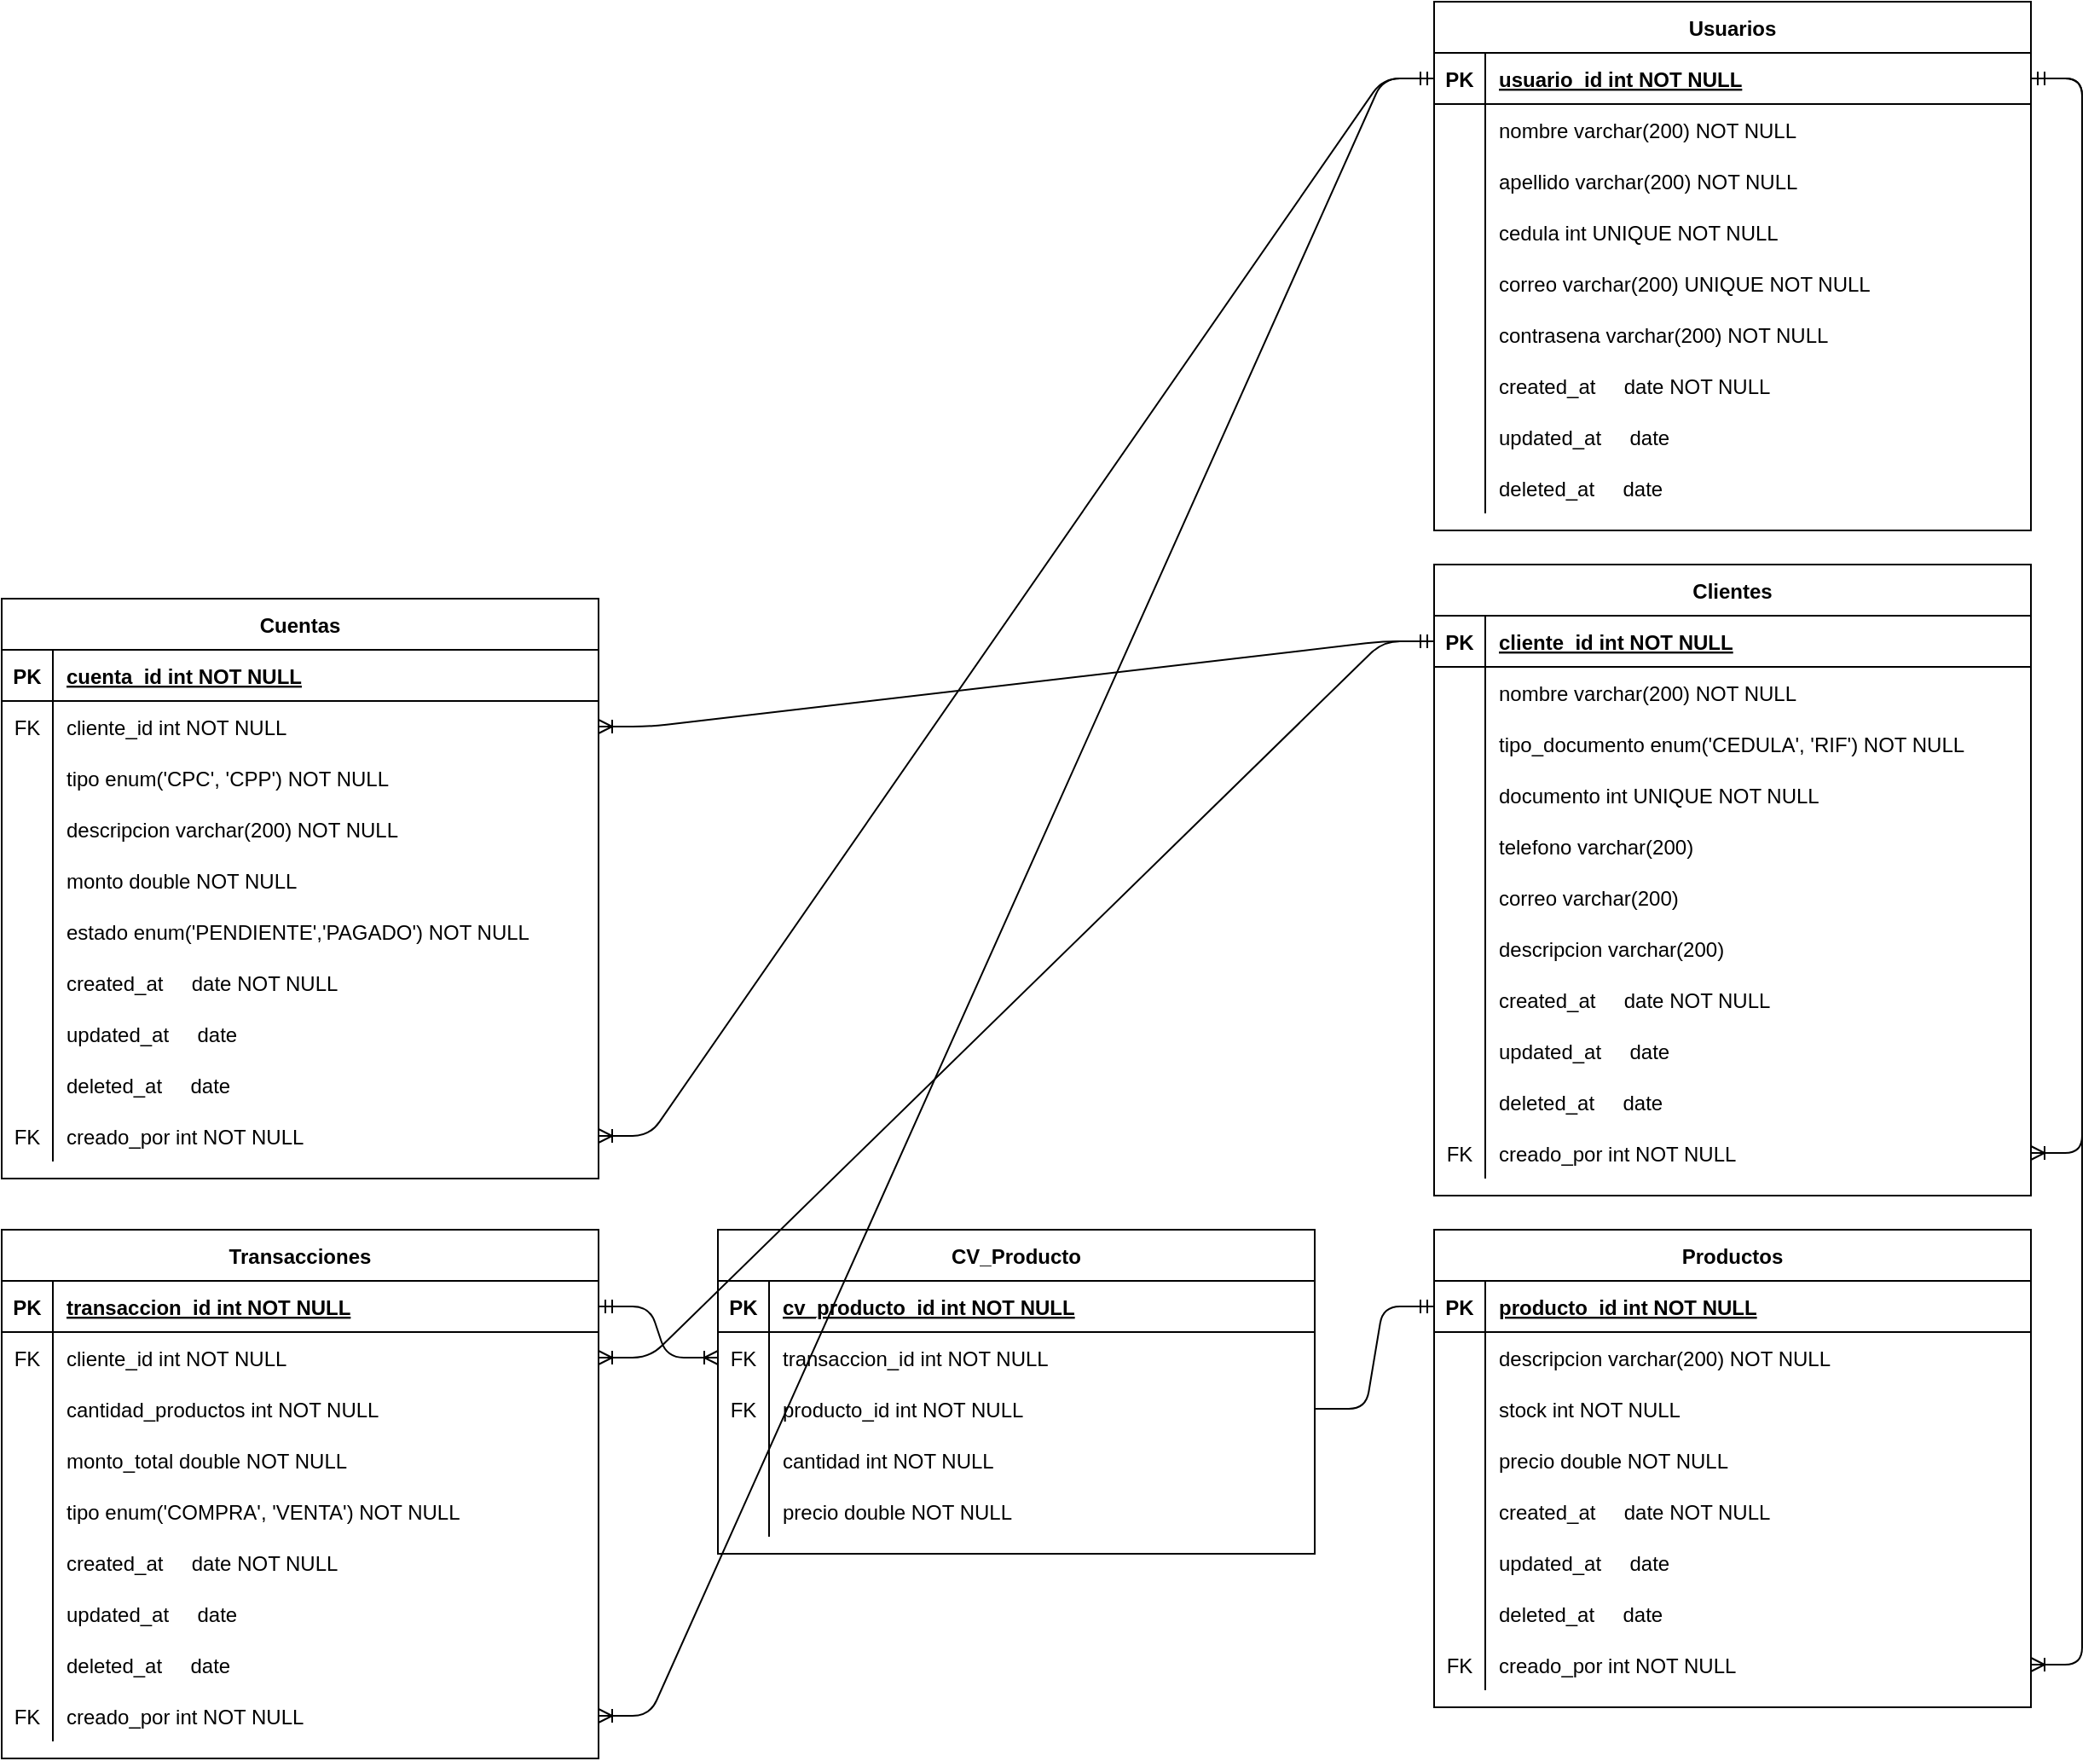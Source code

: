 <mxfile version="14.5.8" type="device"><diagram id="R2lEEEUBdFMjLlhIrx00" name="Page-1"><mxGraphModel dx="3862" dy="1550" grid="1" gridSize="10" guides="1" tooltips="1" connect="1" arrows="1" fold="1" page="1" pageScale="1" pageWidth="1500" pageHeight="1100" math="0" shadow="0" extFonts="Permanent Marker^https://fonts.googleapis.com/css?family=Permanent+Marker"><root><mxCell id="0"/><mxCell id="1" parent="0"/><mxCell id="C-vyLk0tnHw3VtMMgP7b-2" value="Usuarios" style="shape=table;startSize=30;container=1;collapsible=1;childLayout=tableLayout;fixedRows=1;rowLines=0;fontStyle=1;align=center;resizeLast=1;" parent="1" vertex="1"><mxGeometry x="-1690" y="-1090" width="350" height="310" as="geometry"/></mxCell><mxCell id="C-vyLk0tnHw3VtMMgP7b-3" value="" style="shape=partialRectangle;collapsible=0;dropTarget=0;pointerEvents=0;fillColor=none;points=[[0,0.5],[1,0.5]];portConstraint=eastwest;top=0;left=0;right=0;bottom=1;" parent="C-vyLk0tnHw3VtMMgP7b-2" vertex="1"><mxGeometry y="30" width="350" height="30" as="geometry"/></mxCell><mxCell id="C-vyLk0tnHw3VtMMgP7b-4" value="PK" style="shape=partialRectangle;overflow=hidden;connectable=0;fillColor=none;top=0;left=0;bottom=0;right=0;fontStyle=1;" parent="C-vyLk0tnHw3VtMMgP7b-3" vertex="1"><mxGeometry width="30" height="30" as="geometry"/></mxCell><mxCell id="C-vyLk0tnHw3VtMMgP7b-5" value="usuario_id int NOT NULL " style="shape=partialRectangle;overflow=hidden;connectable=0;fillColor=none;top=0;left=0;bottom=0;right=0;align=left;spacingLeft=6;fontStyle=5;" parent="C-vyLk0tnHw3VtMMgP7b-3" vertex="1"><mxGeometry x="30" width="320" height="30" as="geometry"/></mxCell><mxCell id="C-vyLk0tnHw3VtMMgP7b-6" value="" style="shape=partialRectangle;collapsible=0;dropTarget=0;pointerEvents=0;fillColor=none;points=[[0,0.5],[1,0.5]];portConstraint=eastwest;top=0;left=0;right=0;bottom=0;" parent="C-vyLk0tnHw3VtMMgP7b-2" vertex="1"><mxGeometry y="60" width="350" height="30" as="geometry"/></mxCell><mxCell id="C-vyLk0tnHw3VtMMgP7b-7" value="" style="shape=partialRectangle;overflow=hidden;connectable=0;fillColor=none;top=0;left=0;bottom=0;right=0;" parent="C-vyLk0tnHw3VtMMgP7b-6" vertex="1"><mxGeometry width="30" height="30" as="geometry"/></mxCell><mxCell id="C-vyLk0tnHw3VtMMgP7b-8" value="nombre varchar(200) NOT NULL" style="shape=partialRectangle;overflow=hidden;connectable=0;fillColor=none;top=0;left=0;bottom=0;right=0;align=left;spacingLeft=6;" parent="C-vyLk0tnHw3VtMMgP7b-6" vertex="1"><mxGeometry x="30" width="320" height="30" as="geometry"/></mxCell><mxCell id="C-vyLk0tnHw3VtMMgP7b-9" value="" style="shape=partialRectangle;collapsible=0;dropTarget=0;pointerEvents=0;fillColor=none;points=[[0,0.5],[1,0.5]];portConstraint=eastwest;top=0;left=0;right=0;bottom=0;" parent="C-vyLk0tnHw3VtMMgP7b-2" vertex="1"><mxGeometry y="90" width="350" height="30" as="geometry"/></mxCell><mxCell id="C-vyLk0tnHw3VtMMgP7b-10" value="" style="shape=partialRectangle;overflow=hidden;connectable=0;fillColor=none;top=0;left=0;bottom=0;right=0;" parent="C-vyLk0tnHw3VtMMgP7b-9" vertex="1"><mxGeometry width="30" height="30" as="geometry"/></mxCell><mxCell id="C-vyLk0tnHw3VtMMgP7b-11" value="apellido varchar(200) NOT NULL" style="shape=partialRectangle;overflow=hidden;connectable=0;fillColor=none;top=0;left=0;bottom=0;right=0;align=left;spacingLeft=6;" parent="C-vyLk0tnHw3VtMMgP7b-9" vertex="1"><mxGeometry x="30" width="320" height="30" as="geometry"/></mxCell><mxCell id="IrwM1rUynqgojQWPUEwB-2" value="" style="shape=partialRectangle;collapsible=0;dropTarget=0;pointerEvents=0;fillColor=none;points=[[0,0.5],[1,0.5]];portConstraint=eastwest;top=0;left=0;right=0;bottom=0;" vertex="1" parent="C-vyLk0tnHw3VtMMgP7b-2"><mxGeometry y="120" width="350" height="30" as="geometry"/></mxCell><mxCell id="IrwM1rUynqgojQWPUEwB-3" value="" style="shape=partialRectangle;overflow=hidden;connectable=0;fillColor=none;top=0;left=0;bottom=0;right=0;" vertex="1" parent="IrwM1rUynqgojQWPUEwB-2"><mxGeometry width="30" height="30" as="geometry"/></mxCell><mxCell id="IrwM1rUynqgojQWPUEwB-4" value="cedula int UNIQUE NOT NULL" style="shape=partialRectangle;overflow=hidden;connectable=0;fillColor=none;top=0;left=0;bottom=0;right=0;align=left;spacingLeft=6;" vertex="1" parent="IrwM1rUynqgojQWPUEwB-2"><mxGeometry x="30" width="320" height="30" as="geometry"/></mxCell><mxCell id="IrwM1rUynqgojQWPUEwB-5" value="" style="shape=partialRectangle;collapsible=0;dropTarget=0;pointerEvents=0;fillColor=none;points=[[0,0.5],[1,0.5]];portConstraint=eastwest;top=0;left=0;right=0;bottom=0;" vertex="1" parent="C-vyLk0tnHw3VtMMgP7b-2"><mxGeometry y="150" width="350" height="30" as="geometry"/></mxCell><mxCell id="IrwM1rUynqgojQWPUEwB-6" value="" style="shape=partialRectangle;overflow=hidden;connectable=0;fillColor=none;top=0;left=0;bottom=0;right=0;" vertex="1" parent="IrwM1rUynqgojQWPUEwB-5"><mxGeometry width="30" height="30" as="geometry"/></mxCell><mxCell id="IrwM1rUynqgojQWPUEwB-7" value="correo varchar(200) UNIQUE NOT NULL" style="shape=partialRectangle;overflow=hidden;connectable=0;fillColor=none;top=0;left=0;bottom=0;right=0;align=left;spacingLeft=6;" vertex="1" parent="IrwM1rUynqgojQWPUEwB-5"><mxGeometry x="30" width="320" height="30" as="geometry"/></mxCell><mxCell id="IrwM1rUynqgojQWPUEwB-8" value="" style="shape=partialRectangle;collapsible=0;dropTarget=0;pointerEvents=0;fillColor=none;points=[[0,0.5],[1,0.5]];portConstraint=eastwest;top=0;left=0;right=0;bottom=0;" vertex="1" parent="C-vyLk0tnHw3VtMMgP7b-2"><mxGeometry y="180" width="350" height="30" as="geometry"/></mxCell><mxCell id="IrwM1rUynqgojQWPUEwB-9" value="" style="shape=partialRectangle;overflow=hidden;connectable=0;fillColor=none;top=0;left=0;bottom=0;right=0;" vertex="1" parent="IrwM1rUynqgojQWPUEwB-8"><mxGeometry width="30" height="30" as="geometry"/></mxCell><mxCell id="IrwM1rUynqgojQWPUEwB-10" value="contrasena varchar(200) NOT NULL" style="shape=partialRectangle;overflow=hidden;connectable=0;fillColor=none;top=0;left=0;bottom=0;right=0;align=left;spacingLeft=6;" vertex="1" parent="IrwM1rUynqgojQWPUEwB-8"><mxGeometry x="30" width="320" height="30" as="geometry"/></mxCell><mxCell id="IrwM1rUynqgojQWPUEwB-11" value="" style="shape=partialRectangle;collapsible=0;dropTarget=0;pointerEvents=0;fillColor=none;points=[[0,0.5],[1,0.5]];portConstraint=eastwest;top=0;left=0;right=0;bottom=0;" vertex="1" parent="C-vyLk0tnHw3VtMMgP7b-2"><mxGeometry y="210" width="350" height="30" as="geometry"/></mxCell><mxCell id="IrwM1rUynqgojQWPUEwB-12" value="" style="shape=partialRectangle;overflow=hidden;connectable=0;fillColor=none;top=0;left=0;bottom=0;right=0;" vertex="1" parent="IrwM1rUynqgojQWPUEwB-11"><mxGeometry width="30" height="30" as="geometry"/></mxCell><mxCell id="IrwM1rUynqgojQWPUEwB-13" value="created_at     date NOT NULL" style="shape=partialRectangle;overflow=hidden;connectable=0;fillColor=none;top=0;left=0;bottom=0;right=0;align=left;spacingLeft=6;" vertex="1" parent="IrwM1rUynqgojQWPUEwB-11"><mxGeometry x="30" width="320" height="30" as="geometry"/></mxCell><mxCell id="IrwM1rUynqgojQWPUEwB-14" value="" style="shape=partialRectangle;collapsible=0;dropTarget=0;pointerEvents=0;fillColor=none;points=[[0,0.5],[1,0.5]];portConstraint=eastwest;top=0;left=0;right=0;bottom=0;" vertex="1" parent="C-vyLk0tnHw3VtMMgP7b-2"><mxGeometry y="240" width="350" height="30" as="geometry"/></mxCell><mxCell id="IrwM1rUynqgojQWPUEwB-15" value="" style="shape=partialRectangle;overflow=hidden;connectable=0;fillColor=none;top=0;left=0;bottom=0;right=0;" vertex="1" parent="IrwM1rUynqgojQWPUEwB-14"><mxGeometry width="30" height="30" as="geometry"/></mxCell><mxCell id="IrwM1rUynqgojQWPUEwB-16" value="updated_at     date" style="shape=partialRectangle;overflow=hidden;connectable=0;fillColor=none;top=0;left=0;bottom=0;right=0;align=left;spacingLeft=6;" vertex="1" parent="IrwM1rUynqgojQWPUEwB-14"><mxGeometry x="30" width="320" height="30" as="geometry"/></mxCell><mxCell id="IrwM1rUynqgojQWPUEwB-17" value="" style="shape=partialRectangle;collapsible=0;dropTarget=0;pointerEvents=0;fillColor=none;points=[[0,0.5],[1,0.5]];portConstraint=eastwest;top=0;left=0;right=0;bottom=0;" vertex="1" parent="C-vyLk0tnHw3VtMMgP7b-2"><mxGeometry y="270" width="350" height="30" as="geometry"/></mxCell><mxCell id="IrwM1rUynqgojQWPUEwB-18" value="" style="shape=partialRectangle;overflow=hidden;connectable=0;fillColor=none;top=0;left=0;bottom=0;right=0;" vertex="1" parent="IrwM1rUynqgojQWPUEwB-17"><mxGeometry width="30" height="30" as="geometry"/></mxCell><mxCell id="IrwM1rUynqgojQWPUEwB-19" value="deleted_at     date" style="shape=partialRectangle;overflow=hidden;connectable=0;fillColor=none;top=0;left=0;bottom=0;right=0;align=left;spacingLeft=6;" vertex="1" parent="IrwM1rUynqgojQWPUEwB-17"><mxGeometry x="30" width="320" height="30" as="geometry"/></mxCell><mxCell id="IrwM1rUynqgojQWPUEwB-20" value="Clientes" style="shape=table;startSize=30;container=1;collapsible=1;childLayout=tableLayout;fixedRows=1;rowLines=0;fontStyle=1;align=center;resizeLast=1;" vertex="1" parent="1"><mxGeometry x="-1690" y="-760" width="350" height="370" as="geometry"/></mxCell><mxCell id="IrwM1rUynqgojQWPUEwB-21" value="" style="shape=partialRectangle;collapsible=0;dropTarget=0;pointerEvents=0;fillColor=none;points=[[0,0.5],[1,0.5]];portConstraint=eastwest;top=0;left=0;right=0;bottom=1;" vertex="1" parent="IrwM1rUynqgojQWPUEwB-20"><mxGeometry y="30" width="350" height="30" as="geometry"/></mxCell><mxCell id="IrwM1rUynqgojQWPUEwB-22" value="PK" style="shape=partialRectangle;overflow=hidden;connectable=0;fillColor=none;top=0;left=0;bottom=0;right=0;fontStyle=1;" vertex="1" parent="IrwM1rUynqgojQWPUEwB-21"><mxGeometry width="30" height="30" as="geometry"/></mxCell><mxCell id="IrwM1rUynqgojQWPUEwB-23" value="cliente_id int NOT NULL " style="shape=partialRectangle;overflow=hidden;connectable=0;fillColor=none;top=0;left=0;bottom=0;right=0;align=left;spacingLeft=6;fontStyle=5;" vertex="1" parent="IrwM1rUynqgojQWPUEwB-21"><mxGeometry x="30" width="320" height="30" as="geometry"/></mxCell><mxCell id="IrwM1rUynqgojQWPUEwB-24" value="" style="shape=partialRectangle;collapsible=0;dropTarget=0;pointerEvents=0;fillColor=none;points=[[0,0.5],[1,0.5]];portConstraint=eastwest;top=0;left=0;right=0;bottom=0;" vertex="1" parent="IrwM1rUynqgojQWPUEwB-20"><mxGeometry y="60" width="350" height="30" as="geometry"/></mxCell><mxCell id="IrwM1rUynqgojQWPUEwB-25" value="" style="shape=partialRectangle;overflow=hidden;connectable=0;fillColor=none;top=0;left=0;bottom=0;right=0;" vertex="1" parent="IrwM1rUynqgojQWPUEwB-24"><mxGeometry width="30" height="30" as="geometry"/></mxCell><mxCell id="IrwM1rUynqgojQWPUEwB-26" value="nombre varchar(200) NOT NULL" style="shape=partialRectangle;overflow=hidden;connectable=0;fillColor=none;top=0;left=0;bottom=0;right=0;align=left;spacingLeft=6;" vertex="1" parent="IrwM1rUynqgojQWPUEwB-24"><mxGeometry x="30" width="320" height="30" as="geometry"/></mxCell><mxCell id="IrwM1rUynqgojQWPUEwB-27" value="" style="shape=partialRectangle;collapsible=0;dropTarget=0;pointerEvents=0;fillColor=none;points=[[0,0.5],[1,0.5]];portConstraint=eastwest;top=0;left=0;right=0;bottom=0;" vertex="1" parent="IrwM1rUynqgojQWPUEwB-20"><mxGeometry y="90" width="350" height="30" as="geometry"/></mxCell><mxCell id="IrwM1rUynqgojQWPUEwB-28" value="" style="shape=partialRectangle;overflow=hidden;connectable=0;fillColor=none;top=0;left=0;bottom=0;right=0;" vertex="1" parent="IrwM1rUynqgojQWPUEwB-27"><mxGeometry width="30" height="30" as="geometry"/></mxCell><mxCell id="IrwM1rUynqgojQWPUEwB-29" value="tipo_documento enum('CEDULA', 'RIF') NOT NULL" style="shape=partialRectangle;overflow=hidden;connectable=0;fillColor=none;top=0;left=0;bottom=0;right=0;align=left;spacingLeft=6;" vertex="1" parent="IrwM1rUynqgojQWPUEwB-27"><mxGeometry x="30" width="320" height="30" as="geometry"/></mxCell><mxCell id="IrwM1rUynqgojQWPUEwB-30" value="" style="shape=partialRectangle;collapsible=0;dropTarget=0;pointerEvents=0;fillColor=none;points=[[0,0.5],[1,0.5]];portConstraint=eastwest;top=0;left=0;right=0;bottom=0;" vertex="1" parent="IrwM1rUynqgojQWPUEwB-20"><mxGeometry y="120" width="350" height="30" as="geometry"/></mxCell><mxCell id="IrwM1rUynqgojQWPUEwB-31" value="" style="shape=partialRectangle;overflow=hidden;connectable=0;fillColor=none;top=0;left=0;bottom=0;right=0;" vertex="1" parent="IrwM1rUynqgojQWPUEwB-30"><mxGeometry width="30" height="30" as="geometry"/></mxCell><mxCell id="IrwM1rUynqgojQWPUEwB-32" value="documento int UNIQUE NOT NULL" style="shape=partialRectangle;overflow=hidden;connectable=0;fillColor=none;top=0;left=0;bottom=0;right=0;align=left;spacingLeft=6;" vertex="1" parent="IrwM1rUynqgojQWPUEwB-30"><mxGeometry x="30" width="320" height="30" as="geometry"/></mxCell><mxCell id="IrwM1rUynqgojQWPUEwB-33" value="" style="shape=partialRectangle;collapsible=0;dropTarget=0;pointerEvents=0;fillColor=none;points=[[0,0.5],[1,0.5]];portConstraint=eastwest;top=0;left=0;right=0;bottom=0;" vertex="1" parent="IrwM1rUynqgojQWPUEwB-20"><mxGeometry y="150" width="350" height="30" as="geometry"/></mxCell><mxCell id="IrwM1rUynqgojQWPUEwB-34" value="" style="shape=partialRectangle;overflow=hidden;connectable=0;fillColor=none;top=0;left=0;bottom=0;right=0;" vertex="1" parent="IrwM1rUynqgojQWPUEwB-33"><mxGeometry width="30" height="30" as="geometry"/></mxCell><mxCell id="IrwM1rUynqgojQWPUEwB-35" value="telefono varchar(200)" style="shape=partialRectangle;overflow=hidden;connectable=0;fillColor=none;top=0;left=0;bottom=0;right=0;align=left;spacingLeft=6;" vertex="1" parent="IrwM1rUynqgojQWPUEwB-33"><mxGeometry x="30" width="320" height="30" as="geometry"/></mxCell><mxCell id="IrwM1rUynqgojQWPUEwB-36" value="" style="shape=partialRectangle;collapsible=0;dropTarget=0;pointerEvents=0;fillColor=none;points=[[0,0.5],[1,0.5]];portConstraint=eastwest;top=0;left=0;right=0;bottom=0;" vertex="1" parent="IrwM1rUynqgojQWPUEwB-20"><mxGeometry y="180" width="350" height="30" as="geometry"/></mxCell><mxCell id="IrwM1rUynqgojQWPUEwB-37" value="" style="shape=partialRectangle;overflow=hidden;connectable=0;fillColor=none;top=0;left=0;bottom=0;right=0;" vertex="1" parent="IrwM1rUynqgojQWPUEwB-36"><mxGeometry width="30" height="30" as="geometry"/></mxCell><mxCell id="IrwM1rUynqgojQWPUEwB-38" value="correo varchar(200)" style="shape=partialRectangle;overflow=hidden;connectable=0;fillColor=none;top=0;left=0;bottom=0;right=0;align=left;spacingLeft=6;" vertex="1" parent="IrwM1rUynqgojQWPUEwB-36"><mxGeometry x="30" width="320" height="30" as="geometry"/></mxCell><mxCell id="IrwM1rUynqgojQWPUEwB-48" value="" style="shape=partialRectangle;collapsible=0;dropTarget=0;pointerEvents=0;fillColor=none;points=[[0,0.5],[1,0.5]];portConstraint=eastwest;top=0;left=0;right=0;bottom=0;" vertex="1" parent="IrwM1rUynqgojQWPUEwB-20"><mxGeometry y="210" width="350" height="30" as="geometry"/></mxCell><mxCell id="IrwM1rUynqgojQWPUEwB-49" value="" style="shape=partialRectangle;overflow=hidden;connectable=0;fillColor=none;top=0;left=0;bottom=0;right=0;" vertex="1" parent="IrwM1rUynqgojQWPUEwB-48"><mxGeometry width="30" height="30" as="geometry"/></mxCell><mxCell id="IrwM1rUynqgojQWPUEwB-50" value="descripcion varchar(200)" style="shape=partialRectangle;overflow=hidden;connectable=0;fillColor=none;top=0;left=0;bottom=0;right=0;align=left;spacingLeft=6;" vertex="1" parent="IrwM1rUynqgojQWPUEwB-48"><mxGeometry x="30" width="320" height="30" as="geometry"/></mxCell><mxCell id="IrwM1rUynqgojQWPUEwB-39" value="" style="shape=partialRectangle;collapsible=0;dropTarget=0;pointerEvents=0;fillColor=none;points=[[0,0.5],[1,0.5]];portConstraint=eastwest;top=0;left=0;right=0;bottom=0;" vertex="1" parent="IrwM1rUynqgojQWPUEwB-20"><mxGeometry y="240" width="350" height="30" as="geometry"/></mxCell><mxCell id="IrwM1rUynqgojQWPUEwB-40" value="" style="shape=partialRectangle;overflow=hidden;connectable=0;fillColor=none;top=0;left=0;bottom=0;right=0;" vertex="1" parent="IrwM1rUynqgojQWPUEwB-39"><mxGeometry width="30" height="30" as="geometry"/></mxCell><mxCell id="IrwM1rUynqgojQWPUEwB-41" value="created_at     date NOT NULL" style="shape=partialRectangle;overflow=hidden;connectable=0;fillColor=none;top=0;left=0;bottom=0;right=0;align=left;spacingLeft=6;" vertex="1" parent="IrwM1rUynqgojQWPUEwB-39"><mxGeometry x="30" width="320" height="30" as="geometry"/></mxCell><mxCell id="IrwM1rUynqgojQWPUEwB-42" value="" style="shape=partialRectangle;collapsible=0;dropTarget=0;pointerEvents=0;fillColor=none;points=[[0,0.5],[1,0.5]];portConstraint=eastwest;top=0;left=0;right=0;bottom=0;" vertex="1" parent="IrwM1rUynqgojQWPUEwB-20"><mxGeometry y="270" width="350" height="30" as="geometry"/></mxCell><mxCell id="IrwM1rUynqgojQWPUEwB-43" value="" style="shape=partialRectangle;overflow=hidden;connectable=0;fillColor=none;top=0;left=0;bottom=0;right=0;" vertex="1" parent="IrwM1rUynqgojQWPUEwB-42"><mxGeometry width="30" height="30" as="geometry"/></mxCell><mxCell id="IrwM1rUynqgojQWPUEwB-44" value="updated_at     date" style="shape=partialRectangle;overflow=hidden;connectable=0;fillColor=none;top=0;left=0;bottom=0;right=0;align=left;spacingLeft=6;" vertex="1" parent="IrwM1rUynqgojQWPUEwB-42"><mxGeometry x="30" width="320" height="30" as="geometry"/></mxCell><mxCell id="IrwM1rUynqgojQWPUEwB-45" value="" style="shape=partialRectangle;collapsible=0;dropTarget=0;pointerEvents=0;fillColor=none;points=[[0,0.5],[1,0.5]];portConstraint=eastwest;top=0;left=0;right=0;bottom=0;" vertex="1" parent="IrwM1rUynqgojQWPUEwB-20"><mxGeometry y="300" width="350" height="30" as="geometry"/></mxCell><mxCell id="IrwM1rUynqgojQWPUEwB-46" value="" style="shape=partialRectangle;overflow=hidden;connectable=0;fillColor=none;top=0;left=0;bottom=0;right=0;" vertex="1" parent="IrwM1rUynqgojQWPUEwB-45"><mxGeometry width="30" height="30" as="geometry"/></mxCell><mxCell id="IrwM1rUynqgojQWPUEwB-47" value="deleted_at     date" style="shape=partialRectangle;overflow=hidden;connectable=0;fillColor=none;top=0;left=0;bottom=0;right=0;align=left;spacingLeft=6;" vertex="1" parent="IrwM1rUynqgojQWPUEwB-45"><mxGeometry x="30" width="320" height="30" as="geometry"/></mxCell><mxCell id="IrwM1rUynqgojQWPUEwB-51" value="" style="shape=partialRectangle;collapsible=0;dropTarget=0;pointerEvents=0;fillColor=none;points=[[0,0.5],[1,0.5]];portConstraint=eastwest;top=0;left=0;right=0;bottom=0;" vertex="1" parent="IrwM1rUynqgojQWPUEwB-20"><mxGeometry y="330" width="350" height="30" as="geometry"/></mxCell><mxCell id="IrwM1rUynqgojQWPUEwB-52" value="FK" style="shape=partialRectangle;overflow=hidden;connectable=0;fillColor=none;top=0;left=0;bottom=0;right=0;" vertex="1" parent="IrwM1rUynqgojQWPUEwB-51"><mxGeometry width="30" height="30" as="geometry"/></mxCell><mxCell id="IrwM1rUynqgojQWPUEwB-53" value="creado_por int NOT NULL" style="shape=partialRectangle;overflow=hidden;connectable=0;fillColor=none;top=0;left=0;bottom=0;right=0;align=left;spacingLeft=6;" vertex="1" parent="IrwM1rUynqgojQWPUEwB-51"><mxGeometry x="30" width="320" height="30" as="geometry"/></mxCell><mxCell id="IrwM1rUynqgojQWPUEwB-54" value="" style="edgeStyle=entityRelationEdgeStyle;fontSize=12;html=1;endArrow=ERoneToMany;startArrow=ERmandOne;exitX=1;exitY=0.5;exitDx=0;exitDy=0;entryX=1;entryY=0.5;entryDx=0;entryDy=0;" edge="1" parent="1" source="C-vyLk0tnHw3VtMMgP7b-3" target="IrwM1rUynqgojQWPUEwB-51"><mxGeometry width="100" height="100" relative="1" as="geometry"><mxPoint x="-1480" y="-830" as="sourcePoint"/><mxPoint x="-1380" y="-930" as="targetPoint"/></mxGeometry></mxCell><mxCell id="IrwM1rUynqgojQWPUEwB-55" value="Productos" style="shape=table;startSize=30;container=1;collapsible=1;childLayout=tableLayout;fixedRows=1;rowLines=0;fontStyle=1;align=center;resizeLast=1;" vertex="1" parent="1"><mxGeometry x="-1690" y="-370" width="350" height="280" as="geometry"/></mxCell><mxCell id="IrwM1rUynqgojQWPUEwB-56" value="" style="shape=partialRectangle;collapsible=0;dropTarget=0;pointerEvents=0;fillColor=none;points=[[0,0.5],[1,0.5]];portConstraint=eastwest;top=0;left=0;right=0;bottom=1;" vertex="1" parent="IrwM1rUynqgojQWPUEwB-55"><mxGeometry y="30" width="350" height="30" as="geometry"/></mxCell><mxCell id="IrwM1rUynqgojQWPUEwB-57" value="PK" style="shape=partialRectangle;overflow=hidden;connectable=0;fillColor=none;top=0;left=0;bottom=0;right=0;fontStyle=1;" vertex="1" parent="IrwM1rUynqgojQWPUEwB-56"><mxGeometry width="30" height="30" as="geometry"/></mxCell><mxCell id="IrwM1rUynqgojQWPUEwB-58" value="producto_id int NOT NULL" style="shape=partialRectangle;overflow=hidden;connectable=0;fillColor=none;top=0;left=0;bottom=0;right=0;align=left;spacingLeft=6;fontStyle=5;" vertex="1" parent="IrwM1rUynqgojQWPUEwB-56"><mxGeometry x="30" width="320" height="30" as="geometry"/></mxCell><mxCell id="IrwM1rUynqgojQWPUEwB-59" value="" style="shape=partialRectangle;collapsible=0;dropTarget=0;pointerEvents=0;fillColor=none;points=[[0,0.5],[1,0.5]];portConstraint=eastwest;top=0;left=0;right=0;bottom=0;" vertex="1" parent="IrwM1rUynqgojQWPUEwB-55"><mxGeometry y="60" width="350" height="30" as="geometry"/></mxCell><mxCell id="IrwM1rUynqgojQWPUEwB-60" value="" style="shape=partialRectangle;overflow=hidden;connectable=0;fillColor=none;top=0;left=0;bottom=0;right=0;" vertex="1" parent="IrwM1rUynqgojQWPUEwB-59"><mxGeometry width="30" height="30" as="geometry"/></mxCell><mxCell id="IrwM1rUynqgojQWPUEwB-61" value="descripcion varchar(200) NOT NULL" style="shape=partialRectangle;overflow=hidden;connectable=0;fillColor=none;top=0;left=0;bottom=0;right=0;align=left;spacingLeft=6;" vertex="1" parent="IrwM1rUynqgojQWPUEwB-59"><mxGeometry x="30" width="320" height="30" as="geometry"/></mxCell><mxCell id="IrwM1rUynqgojQWPUEwB-74" value="" style="shape=partialRectangle;collapsible=0;dropTarget=0;pointerEvents=0;fillColor=none;points=[[0,0.5],[1,0.5]];portConstraint=eastwest;top=0;left=0;right=0;bottom=0;" vertex="1" parent="IrwM1rUynqgojQWPUEwB-55"><mxGeometry y="90" width="350" height="30" as="geometry"/></mxCell><mxCell id="IrwM1rUynqgojQWPUEwB-75" value="" style="shape=partialRectangle;overflow=hidden;connectable=0;fillColor=none;top=0;left=0;bottom=0;right=0;" vertex="1" parent="IrwM1rUynqgojQWPUEwB-74"><mxGeometry width="30" height="30" as="geometry"/></mxCell><mxCell id="IrwM1rUynqgojQWPUEwB-76" value="stock int NOT NULL" style="shape=partialRectangle;overflow=hidden;connectable=0;fillColor=none;top=0;left=0;bottom=0;right=0;align=left;spacingLeft=6;" vertex="1" parent="IrwM1rUynqgojQWPUEwB-74"><mxGeometry x="30" width="320" height="30" as="geometry"/></mxCell><mxCell id="IrwM1rUynqgojQWPUEwB-112" value="" style="shape=partialRectangle;collapsible=0;dropTarget=0;pointerEvents=0;fillColor=none;points=[[0,0.5],[1,0.5]];portConstraint=eastwest;top=0;left=0;right=0;bottom=0;" vertex="1" parent="IrwM1rUynqgojQWPUEwB-55"><mxGeometry y="120" width="350" height="30" as="geometry"/></mxCell><mxCell id="IrwM1rUynqgojQWPUEwB-113" value="" style="shape=partialRectangle;overflow=hidden;connectable=0;fillColor=none;top=0;left=0;bottom=0;right=0;" vertex="1" parent="IrwM1rUynqgojQWPUEwB-112"><mxGeometry width="30" height="30" as="geometry"/></mxCell><mxCell id="IrwM1rUynqgojQWPUEwB-114" value="precio double NOT NULL" style="shape=partialRectangle;overflow=hidden;connectable=0;fillColor=none;top=0;left=0;bottom=0;right=0;align=left;spacingLeft=6;" vertex="1" parent="IrwM1rUynqgojQWPUEwB-112"><mxGeometry x="30" width="320" height="30" as="geometry"/></mxCell><mxCell id="IrwM1rUynqgojQWPUEwB-77" value="" style="shape=partialRectangle;collapsible=0;dropTarget=0;pointerEvents=0;fillColor=none;points=[[0,0.5],[1,0.5]];portConstraint=eastwest;top=0;left=0;right=0;bottom=0;" vertex="1" parent="IrwM1rUynqgojQWPUEwB-55"><mxGeometry y="150" width="350" height="30" as="geometry"/></mxCell><mxCell id="IrwM1rUynqgojQWPUEwB-78" value="" style="shape=partialRectangle;overflow=hidden;connectable=0;fillColor=none;top=0;left=0;bottom=0;right=0;" vertex="1" parent="IrwM1rUynqgojQWPUEwB-77"><mxGeometry width="30" height="30" as="geometry"/></mxCell><mxCell id="IrwM1rUynqgojQWPUEwB-79" value="created_at     date NOT NULL" style="shape=partialRectangle;overflow=hidden;connectable=0;fillColor=none;top=0;left=0;bottom=0;right=0;align=left;spacingLeft=6;" vertex="1" parent="IrwM1rUynqgojQWPUEwB-77"><mxGeometry x="30" width="320" height="30" as="geometry"/></mxCell><mxCell id="IrwM1rUynqgojQWPUEwB-80" value="" style="shape=partialRectangle;collapsible=0;dropTarget=0;pointerEvents=0;fillColor=none;points=[[0,0.5],[1,0.5]];portConstraint=eastwest;top=0;left=0;right=0;bottom=0;" vertex="1" parent="IrwM1rUynqgojQWPUEwB-55"><mxGeometry y="180" width="350" height="30" as="geometry"/></mxCell><mxCell id="IrwM1rUynqgojQWPUEwB-81" value="" style="shape=partialRectangle;overflow=hidden;connectable=0;fillColor=none;top=0;left=0;bottom=0;right=0;" vertex="1" parent="IrwM1rUynqgojQWPUEwB-80"><mxGeometry width="30" height="30" as="geometry"/></mxCell><mxCell id="IrwM1rUynqgojQWPUEwB-82" value="updated_at     date" style="shape=partialRectangle;overflow=hidden;connectable=0;fillColor=none;top=0;left=0;bottom=0;right=0;align=left;spacingLeft=6;" vertex="1" parent="IrwM1rUynqgojQWPUEwB-80"><mxGeometry x="30" width="320" height="30" as="geometry"/></mxCell><mxCell id="IrwM1rUynqgojQWPUEwB-83" value="" style="shape=partialRectangle;collapsible=0;dropTarget=0;pointerEvents=0;fillColor=none;points=[[0,0.5],[1,0.5]];portConstraint=eastwest;top=0;left=0;right=0;bottom=0;" vertex="1" parent="IrwM1rUynqgojQWPUEwB-55"><mxGeometry y="210" width="350" height="30" as="geometry"/></mxCell><mxCell id="IrwM1rUynqgojQWPUEwB-84" value="" style="shape=partialRectangle;overflow=hidden;connectable=0;fillColor=none;top=0;left=0;bottom=0;right=0;" vertex="1" parent="IrwM1rUynqgojQWPUEwB-83"><mxGeometry width="30" height="30" as="geometry"/></mxCell><mxCell id="IrwM1rUynqgojQWPUEwB-85" value="deleted_at     date" style="shape=partialRectangle;overflow=hidden;connectable=0;fillColor=none;top=0;left=0;bottom=0;right=0;align=left;spacingLeft=6;" vertex="1" parent="IrwM1rUynqgojQWPUEwB-83"><mxGeometry x="30" width="320" height="30" as="geometry"/></mxCell><mxCell id="IrwM1rUynqgojQWPUEwB-86" value="" style="shape=partialRectangle;collapsible=0;dropTarget=0;pointerEvents=0;fillColor=none;points=[[0,0.5],[1,0.5]];portConstraint=eastwest;top=0;left=0;right=0;bottom=0;" vertex="1" parent="IrwM1rUynqgojQWPUEwB-55"><mxGeometry y="240" width="350" height="30" as="geometry"/></mxCell><mxCell id="IrwM1rUynqgojQWPUEwB-87" value="FK" style="shape=partialRectangle;overflow=hidden;connectable=0;fillColor=none;top=0;left=0;bottom=0;right=0;" vertex="1" parent="IrwM1rUynqgojQWPUEwB-86"><mxGeometry width="30" height="30" as="geometry"/></mxCell><mxCell id="IrwM1rUynqgojQWPUEwB-88" value="creado_por int NOT NULL" style="shape=partialRectangle;overflow=hidden;connectable=0;fillColor=none;top=0;left=0;bottom=0;right=0;align=left;spacingLeft=6;" vertex="1" parent="IrwM1rUynqgojQWPUEwB-86"><mxGeometry x="30" width="320" height="30" as="geometry"/></mxCell><mxCell id="IrwM1rUynqgojQWPUEwB-89" value="" style="edgeStyle=entityRelationEdgeStyle;fontSize=12;html=1;endArrow=ERoneToMany;startArrow=ERmandOne;exitX=1;exitY=0.5;exitDx=0;exitDy=0;entryX=1;entryY=0.5;entryDx=0;entryDy=0;" edge="1" parent="1" source="C-vyLk0tnHw3VtMMgP7b-3" target="IrwM1rUynqgojQWPUEwB-86"><mxGeometry width="100" height="100" relative="1" as="geometry"><mxPoint x="-1330" y="-1035" as="sourcePoint"/><mxPoint x="-1330" y="-405" as="targetPoint"/></mxGeometry></mxCell><mxCell id="IrwM1rUynqgojQWPUEwB-90" value="Transacciones" style="shape=table;startSize=30;container=1;collapsible=1;childLayout=tableLayout;fixedRows=1;rowLines=0;fontStyle=1;align=center;resizeLast=1;" vertex="1" parent="1"><mxGeometry x="-2530" y="-370" width="350" height="310" as="geometry"/></mxCell><mxCell id="IrwM1rUynqgojQWPUEwB-91" value="" style="shape=partialRectangle;collapsible=0;dropTarget=0;pointerEvents=0;fillColor=none;points=[[0,0.5],[1,0.5]];portConstraint=eastwest;top=0;left=0;right=0;bottom=1;" vertex="1" parent="IrwM1rUynqgojQWPUEwB-90"><mxGeometry y="30" width="350" height="30" as="geometry"/></mxCell><mxCell id="IrwM1rUynqgojQWPUEwB-92" value="PK" style="shape=partialRectangle;overflow=hidden;connectable=0;fillColor=none;top=0;left=0;bottom=0;right=0;fontStyle=1;" vertex="1" parent="IrwM1rUynqgojQWPUEwB-91"><mxGeometry width="30" height="30" as="geometry"/></mxCell><mxCell id="IrwM1rUynqgojQWPUEwB-93" value="transaccion_id int NOT NULL" style="shape=partialRectangle;overflow=hidden;connectable=0;fillColor=none;top=0;left=0;bottom=0;right=0;align=left;spacingLeft=6;fontStyle=5;" vertex="1" parent="IrwM1rUynqgojQWPUEwB-91"><mxGeometry x="30" width="320" height="30" as="geometry"/></mxCell><mxCell id="IrwM1rUynqgojQWPUEwB-94" value="" style="shape=partialRectangle;collapsible=0;dropTarget=0;pointerEvents=0;fillColor=none;points=[[0,0.5],[1,0.5]];portConstraint=eastwest;top=0;left=0;right=0;bottom=0;" vertex="1" parent="IrwM1rUynqgojQWPUEwB-90"><mxGeometry y="60" width="350" height="30" as="geometry"/></mxCell><mxCell id="IrwM1rUynqgojQWPUEwB-95" value="FK" style="shape=partialRectangle;overflow=hidden;connectable=0;fillColor=none;top=0;left=0;bottom=0;right=0;" vertex="1" parent="IrwM1rUynqgojQWPUEwB-94"><mxGeometry width="30" height="30" as="geometry"/></mxCell><mxCell id="IrwM1rUynqgojQWPUEwB-96" value="cliente_id int NOT NULL" style="shape=partialRectangle;overflow=hidden;connectable=0;fillColor=none;top=0;left=0;bottom=0;right=0;align=left;spacingLeft=6;" vertex="1" parent="IrwM1rUynqgojQWPUEwB-94"><mxGeometry x="30" width="320" height="30" as="geometry"/></mxCell><mxCell id="IrwM1rUynqgojQWPUEwB-97" value="" style="shape=partialRectangle;collapsible=0;dropTarget=0;pointerEvents=0;fillColor=none;points=[[0,0.5],[1,0.5]];portConstraint=eastwest;top=0;left=0;right=0;bottom=0;" vertex="1" parent="IrwM1rUynqgojQWPUEwB-90"><mxGeometry y="90" width="350" height="30" as="geometry"/></mxCell><mxCell id="IrwM1rUynqgojQWPUEwB-98" value="" style="shape=partialRectangle;overflow=hidden;connectable=0;fillColor=none;top=0;left=0;bottom=0;right=0;" vertex="1" parent="IrwM1rUynqgojQWPUEwB-97"><mxGeometry width="30" height="30" as="geometry"/></mxCell><mxCell id="IrwM1rUynqgojQWPUEwB-99" value="cantidad_productos int NOT NULL" style="shape=partialRectangle;overflow=hidden;connectable=0;fillColor=none;top=0;left=0;bottom=0;right=0;align=left;spacingLeft=6;" vertex="1" parent="IrwM1rUynqgojQWPUEwB-97"><mxGeometry x="30" width="320" height="30" as="geometry"/></mxCell><mxCell id="IrwM1rUynqgojQWPUEwB-115" value="" style="shape=partialRectangle;collapsible=0;dropTarget=0;pointerEvents=0;fillColor=none;points=[[0,0.5],[1,0.5]];portConstraint=eastwest;top=0;left=0;right=0;bottom=0;" vertex="1" parent="IrwM1rUynqgojQWPUEwB-90"><mxGeometry y="120" width="350" height="30" as="geometry"/></mxCell><mxCell id="IrwM1rUynqgojQWPUEwB-116" value="" style="shape=partialRectangle;overflow=hidden;connectable=0;fillColor=none;top=0;left=0;bottom=0;right=0;" vertex="1" parent="IrwM1rUynqgojQWPUEwB-115"><mxGeometry width="30" height="30" as="geometry"/></mxCell><mxCell id="IrwM1rUynqgojQWPUEwB-117" value="monto_total double NOT NULL" style="shape=partialRectangle;overflow=hidden;connectable=0;fillColor=none;top=0;left=0;bottom=0;right=0;align=left;spacingLeft=6;" vertex="1" parent="IrwM1rUynqgojQWPUEwB-115"><mxGeometry x="30" width="320" height="30" as="geometry"/></mxCell><mxCell id="IrwM1rUynqgojQWPUEwB-337" value="" style="shape=partialRectangle;collapsible=0;dropTarget=0;pointerEvents=0;fillColor=none;points=[[0,0.5],[1,0.5]];portConstraint=eastwest;top=0;left=0;right=0;bottom=0;" vertex="1" parent="IrwM1rUynqgojQWPUEwB-90"><mxGeometry y="150" width="350" height="30" as="geometry"/></mxCell><mxCell id="IrwM1rUynqgojQWPUEwB-338" value="" style="shape=partialRectangle;overflow=hidden;connectable=0;fillColor=none;top=0;left=0;bottom=0;right=0;" vertex="1" parent="IrwM1rUynqgojQWPUEwB-337"><mxGeometry width="30" height="30" as="geometry"/></mxCell><mxCell id="IrwM1rUynqgojQWPUEwB-339" value="tipo enum('COMPRA', 'VENTA') NOT NULL" style="shape=partialRectangle;overflow=hidden;connectable=0;fillColor=none;top=0;left=0;bottom=0;right=0;align=left;spacingLeft=6;" vertex="1" parent="IrwM1rUynqgojQWPUEwB-337"><mxGeometry x="30" width="320" height="30" as="geometry"/></mxCell><mxCell id="IrwM1rUynqgojQWPUEwB-100" value="" style="shape=partialRectangle;collapsible=0;dropTarget=0;pointerEvents=0;fillColor=none;points=[[0,0.5],[1,0.5]];portConstraint=eastwest;top=0;left=0;right=0;bottom=0;" vertex="1" parent="IrwM1rUynqgojQWPUEwB-90"><mxGeometry y="180" width="350" height="30" as="geometry"/></mxCell><mxCell id="IrwM1rUynqgojQWPUEwB-101" value="" style="shape=partialRectangle;overflow=hidden;connectable=0;fillColor=none;top=0;left=0;bottom=0;right=0;" vertex="1" parent="IrwM1rUynqgojQWPUEwB-100"><mxGeometry width="30" height="30" as="geometry"/></mxCell><mxCell id="IrwM1rUynqgojQWPUEwB-102" value="created_at     date NOT NULL" style="shape=partialRectangle;overflow=hidden;connectable=0;fillColor=none;top=0;left=0;bottom=0;right=0;align=left;spacingLeft=6;" vertex="1" parent="IrwM1rUynqgojQWPUEwB-100"><mxGeometry x="30" width="320" height="30" as="geometry"/></mxCell><mxCell id="IrwM1rUynqgojQWPUEwB-103" value="" style="shape=partialRectangle;collapsible=0;dropTarget=0;pointerEvents=0;fillColor=none;points=[[0,0.5],[1,0.5]];portConstraint=eastwest;top=0;left=0;right=0;bottom=0;" vertex="1" parent="IrwM1rUynqgojQWPUEwB-90"><mxGeometry y="210" width="350" height="30" as="geometry"/></mxCell><mxCell id="IrwM1rUynqgojQWPUEwB-104" value="" style="shape=partialRectangle;overflow=hidden;connectable=0;fillColor=none;top=0;left=0;bottom=0;right=0;" vertex="1" parent="IrwM1rUynqgojQWPUEwB-103"><mxGeometry width="30" height="30" as="geometry"/></mxCell><mxCell id="IrwM1rUynqgojQWPUEwB-105" value="updated_at     date" style="shape=partialRectangle;overflow=hidden;connectable=0;fillColor=none;top=0;left=0;bottom=0;right=0;align=left;spacingLeft=6;" vertex="1" parent="IrwM1rUynqgojQWPUEwB-103"><mxGeometry x="30" width="320" height="30" as="geometry"/></mxCell><mxCell id="IrwM1rUynqgojQWPUEwB-106" value="" style="shape=partialRectangle;collapsible=0;dropTarget=0;pointerEvents=0;fillColor=none;points=[[0,0.5],[1,0.5]];portConstraint=eastwest;top=0;left=0;right=0;bottom=0;" vertex="1" parent="IrwM1rUynqgojQWPUEwB-90"><mxGeometry y="240" width="350" height="30" as="geometry"/></mxCell><mxCell id="IrwM1rUynqgojQWPUEwB-107" value="" style="shape=partialRectangle;overflow=hidden;connectable=0;fillColor=none;top=0;left=0;bottom=0;right=0;" vertex="1" parent="IrwM1rUynqgojQWPUEwB-106"><mxGeometry width="30" height="30" as="geometry"/></mxCell><mxCell id="IrwM1rUynqgojQWPUEwB-108" value="deleted_at     date" style="shape=partialRectangle;overflow=hidden;connectable=0;fillColor=none;top=0;left=0;bottom=0;right=0;align=left;spacingLeft=6;" vertex="1" parent="IrwM1rUynqgojQWPUEwB-106"><mxGeometry x="30" width="320" height="30" as="geometry"/></mxCell><mxCell id="IrwM1rUynqgojQWPUEwB-109" value="" style="shape=partialRectangle;collapsible=0;dropTarget=0;pointerEvents=0;fillColor=none;points=[[0,0.5],[1,0.5]];portConstraint=eastwest;top=0;left=0;right=0;bottom=0;" vertex="1" parent="IrwM1rUynqgojQWPUEwB-90"><mxGeometry y="270" width="350" height="30" as="geometry"/></mxCell><mxCell id="IrwM1rUynqgojQWPUEwB-110" value="FK" style="shape=partialRectangle;overflow=hidden;connectable=0;fillColor=none;top=0;left=0;bottom=0;right=0;" vertex="1" parent="IrwM1rUynqgojQWPUEwB-109"><mxGeometry width="30" height="30" as="geometry"/></mxCell><mxCell id="IrwM1rUynqgojQWPUEwB-111" value="creado_por int NOT NULL" style="shape=partialRectangle;overflow=hidden;connectable=0;fillColor=none;top=0;left=0;bottom=0;right=0;align=left;spacingLeft=6;" vertex="1" parent="IrwM1rUynqgojQWPUEwB-109"><mxGeometry x="30" width="320" height="30" as="geometry"/></mxCell><mxCell id="IrwM1rUynqgojQWPUEwB-119" value="CV_Producto" style="shape=table;startSize=30;container=1;collapsible=1;childLayout=tableLayout;fixedRows=1;rowLines=0;fontStyle=1;align=center;resizeLast=1;" vertex="1" parent="1"><mxGeometry x="-2110" y="-370" width="350" height="190" as="geometry"/></mxCell><mxCell id="IrwM1rUynqgojQWPUEwB-120" value="" style="shape=partialRectangle;collapsible=0;dropTarget=0;pointerEvents=0;fillColor=none;points=[[0,0.5],[1,0.5]];portConstraint=eastwest;top=0;left=0;right=0;bottom=1;" vertex="1" parent="IrwM1rUynqgojQWPUEwB-119"><mxGeometry y="30" width="350" height="30" as="geometry"/></mxCell><mxCell id="IrwM1rUynqgojQWPUEwB-121" value="PK" style="shape=partialRectangle;overflow=hidden;connectable=0;fillColor=none;top=0;left=0;bottom=0;right=0;fontStyle=1;" vertex="1" parent="IrwM1rUynqgojQWPUEwB-120"><mxGeometry width="30" height="30" as="geometry"/></mxCell><mxCell id="IrwM1rUynqgojQWPUEwB-122" value="cv_producto_id int NOT NULL" style="shape=partialRectangle;overflow=hidden;connectable=0;fillColor=none;top=0;left=0;bottom=0;right=0;align=left;spacingLeft=6;fontStyle=5;" vertex="1" parent="IrwM1rUynqgojQWPUEwB-120"><mxGeometry x="30" width="320" height="30" as="geometry"/></mxCell><mxCell id="IrwM1rUynqgojQWPUEwB-148" value="" style="shape=partialRectangle;collapsible=0;dropTarget=0;pointerEvents=0;fillColor=none;points=[[0,0.5],[1,0.5]];portConstraint=eastwest;top=0;left=0;right=0;bottom=0;" vertex="1" parent="IrwM1rUynqgojQWPUEwB-119"><mxGeometry y="60" width="350" height="30" as="geometry"/></mxCell><mxCell id="IrwM1rUynqgojQWPUEwB-149" value="FK" style="shape=partialRectangle;overflow=hidden;connectable=0;fillColor=none;top=0;left=0;bottom=0;right=0;" vertex="1" parent="IrwM1rUynqgojQWPUEwB-148"><mxGeometry width="30" height="30" as="geometry"/></mxCell><mxCell id="IrwM1rUynqgojQWPUEwB-150" value="transaccion_id int NOT NULL" style="shape=partialRectangle;overflow=hidden;connectable=0;fillColor=none;top=0;left=0;bottom=0;right=0;align=left;spacingLeft=6;" vertex="1" parent="IrwM1rUynqgojQWPUEwB-148"><mxGeometry x="30" width="320" height="30" as="geometry"/></mxCell><mxCell id="IrwM1rUynqgojQWPUEwB-126" value="" style="shape=partialRectangle;collapsible=0;dropTarget=0;pointerEvents=0;fillColor=none;points=[[0,0.5],[1,0.5]];portConstraint=eastwest;top=0;left=0;right=0;bottom=0;" vertex="1" parent="IrwM1rUynqgojQWPUEwB-119"><mxGeometry y="90" width="350" height="30" as="geometry"/></mxCell><mxCell id="IrwM1rUynqgojQWPUEwB-127" value="FK" style="shape=partialRectangle;overflow=hidden;connectable=0;fillColor=none;top=0;left=0;bottom=0;right=0;" vertex="1" parent="IrwM1rUynqgojQWPUEwB-126"><mxGeometry width="30" height="30" as="geometry"/></mxCell><mxCell id="IrwM1rUynqgojQWPUEwB-128" value="producto_id int NOT NULL" style="shape=partialRectangle;overflow=hidden;connectable=0;fillColor=none;top=0;left=0;bottom=0;right=0;align=left;spacingLeft=6;" vertex="1" parent="IrwM1rUynqgojQWPUEwB-126"><mxGeometry x="30" width="320" height="30" as="geometry"/></mxCell><mxCell id="IrwM1rUynqgojQWPUEwB-129" value="" style="shape=partialRectangle;collapsible=0;dropTarget=0;pointerEvents=0;fillColor=none;points=[[0,0.5],[1,0.5]];portConstraint=eastwest;top=0;left=0;right=0;bottom=0;" vertex="1" parent="IrwM1rUynqgojQWPUEwB-119"><mxGeometry y="120" width="350" height="30" as="geometry"/></mxCell><mxCell id="IrwM1rUynqgojQWPUEwB-130" value="" style="shape=partialRectangle;overflow=hidden;connectable=0;fillColor=none;top=0;left=0;bottom=0;right=0;" vertex="1" parent="IrwM1rUynqgojQWPUEwB-129"><mxGeometry width="30" height="30" as="geometry"/></mxCell><mxCell id="IrwM1rUynqgojQWPUEwB-131" value="cantidad int NOT NULL" style="shape=partialRectangle;overflow=hidden;connectable=0;fillColor=none;top=0;left=0;bottom=0;right=0;align=left;spacingLeft=6;" vertex="1" parent="IrwM1rUynqgojQWPUEwB-129"><mxGeometry x="30" width="320" height="30" as="geometry"/></mxCell><mxCell id="IrwM1rUynqgojQWPUEwB-144" value="" style="shape=partialRectangle;collapsible=0;dropTarget=0;pointerEvents=0;fillColor=none;points=[[0,0.5],[1,0.5]];portConstraint=eastwest;top=0;left=0;right=0;bottom=0;" vertex="1" parent="IrwM1rUynqgojQWPUEwB-119"><mxGeometry y="150" width="350" height="30" as="geometry"/></mxCell><mxCell id="IrwM1rUynqgojQWPUEwB-145" value="" style="shape=partialRectangle;overflow=hidden;connectable=0;fillColor=none;top=0;left=0;bottom=0;right=0;" vertex="1" parent="IrwM1rUynqgojQWPUEwB-144"><mxGeometry width="30" height="30" as="geometry"/></mxCell><mxCell id="IrwM1rUynqgojQWPUEwB-146" value="precio double NOT NULL" style="shape=partialRectangle;overflow=hidden;connectable=0;fillColor=none;top=0;left=0;bottom=0;right=0;align=left;spacingLeft=6;" vertex="1" parent="IrwM1rUynqgojQWPUEwB-144"><mxGeometry x="30" width="320" height="30" as="geometry"/></mxCell><mxCell id="IrwM1rUynqgojQWPUEwB-147" value="" style="edgeStyle=entityRelationEdgeStyle;fontSize=12;html=1;endArrow=ERoneToMany;startArrow=ERmandOne;exitX=1;exitY=0.5;exitDx=0;exitDy=0;entryX=0;entryY=0.5;entryDx=0;entryDy=0;" edge="1" parent="1" source="IrwM1rUynqgojQWPUEwB-91" target="IrwM1rUynqgojQWPUEwB-148"><mxGeometry width="100" height="100" relative="1" as="geometry"><mxPoint x="-2220" y="-150" as="sourcePoint"/><mxPoint x="-2120" y="-250" as="targetPoint"/></mxGeometry></mxCell><mxCell id="IrwM1rUynqgojQWPUEwB-151" value="" style="edgeStyle=entityRelationEdgeStyle;fontSize=12;html=1;endArrow=ERoneToMany;startArrow=ERmandOne;exitX=0;exitY=0.5;exitDx=0;exitDy=0;entryX=1;entryY=0.5;entryDx=0;entryDy=0;" edge="1" parent="1" source="IrwM1rUynqgojQWPUEwB-21" target="IrwM1rUynqgojQWPUEwB-94"><mxGeometry width="100" height="100" relative="1" as="geometry"><mxPoint x="-1720" y="-550" as="sourcePoint"/><mxPoint x="-1620" y="-650" as="targetPoint"/></mxGeometry></mxCell><mxCell id="IrwM1rUynqgojQWPUEwB-152" value="" style="edgeStyle=entityRelationEdgeStyle;fontSize=12;html=1;endArrow=ERoneToMany;startArrow=ERmandOne;entryX=1;entryY=0.5;entryDx=0;entryDy=0;exitX=0;exitY=0.5;exitDx=0;exitDy=0;" edge="1" parent="1" source="C-vyLk0tnHw3VtMMgP7b-3" target="IrwM1rUynqgojQWPUEwB-109"><mxGeometry width="100" height="100" relative="1" as="geometry"><mxPoint x="-2270" y="-250" as="sourcePoint"/><mxPoint x="-2170" y="-350" as="targetPoint"/></mxGeometry></mxCell><mxCell id="IrwM1rUynqgojQWPUEwB-154" value="" style="edgeStyle=entityRelationEdgeStyle;fontSize=12;html=1;endArrow=ERmandOne;entryX=0;entryY=0.5;entryDx=0;entryDy=0;exitX=1;exitY=0.5;exitDx=0;exitDy=0;" edge="1" parent="1" source="IrwM1rUynqgojQWPUEwB-126" target="IrwM1rUynqgojQWPUEwB-56"><mxGeometry width="100" height="100" relative="1" as="geometry"><mxPoint x="-1850" y="-150" as="sourcePoint"/><mxPoint x="-1750" y="-250" as="targetPoint"/></mxGeometry></mxCell><mxCell id="IrwM1rUynqgojQWPUEwB-245" value="Cuentas" style="shape=table;startSize=30;container=1;collapsible=1;childLayout=tableLayout;fixedRows=1;rowLines=0;fontStyle=1;align=center;resizeLast=1;" vertex="1" parent="1"><mxGeometry x="-2530" y="-740" width="350" height="340" as="geometry"/></mxCell><mxCell id="IrwM1rUynqgojQWPUEwB-246" value="" style="shape=partialRectangle;collapsible=0;dropTarget=0;pointerEvents=0;fillColor=none;points=[[0,0.5],[1,0.5]];portConstraint=eastwest;top=0;left=0;right=0;bottom=1;" vertex="1" parent="IrwM1rUynqgojQWPUEwB-245"><mxGeometry y="30" width="350" height="30" as="geometry"/></mxCell><mxCell id="IrwM1rUynqgojQWPUEwB-247" value="PK" style="shape=partialRectangle;overflow=hidden;connectable=0;fillColor=none;top=0;left=0;bottom=0;right=0;fontStyle=1;" vertex="1" parent="IrwM1rUynqgojQWPUEwB-246"><mxGeometry width="30" height="30" as="geometry"/></mxCell><mxCell id="IrwM1rUynqgojQWPUEwB-248" value="cuenta_id int NOT NULL" style="shape=partialRectangle;overflow=hidden;connectable=0;fillColor=none;top=0;left=0;bottom=0;right=0;align=left;spacingLeft=6;fontStyle=5;" vertex="1" parent="IrwM1rUynqgojQWPUEwB-246"><mxGeometry x="30" width="320" height="30" as="geometry"/></mxCell><mxCell id="IrwM1rUynqgojQWPUEwB-249" value="" style="shape=partialRectangle;collapsible=0;dropTarget=0;pointerEvents=0;fillColor=none;points=[[0,0.5],[1,0.5]];portConstraint=eastwest;top=0;left=0;right=0;bottom=0;" vertex="1" parent="IrwM1rUynqgojQWPUEwB-245"><mxGeometry y="60" width="350" height="30" as="geometry"/></mxCell><mxCell id="IrwM1rUynqgojQWPUEwB-250" value="FK" style="shape=partialRectangle;overflow=hidden;connectable=0;fillColor=none;top=0;left=0;bottom=0;right=0;" vertex="1" parent="IrwM1rUynqgojQWPUEwB-249"><mxGeometry width="30" height="30" as="geometry"/></mxCell><mxCell id="IrwM1rUynqgojQWPUEwB-251" value="cliente_id int NOT NULL" style="shape=partialRectangle;overflow=hidden;connectable=0;fillColor=none;top=0;left=0;bottom=0;right=0;align=left;spacingLeft=6;" vertex="1" parent="IrwM1rUynqgojQWPUEwB-249"><mxGeometry x="30" width="320" height="30" as="geometry"/></mxCell><mxCell id="IrwM1rUynqgojQWPUEwB-334" value="" style="shape=partialRectangle;collapsible=0;dropTarget=0;pointerEvents=0;fillColor=none;points=[[0,0.5],[1,0.5]];portConstraint=eastwest;top=0;left=0;right=0;bottom=0;" vertex="1" parent="IrwM1rUynqgojQWPUEwB-245"><mxGeometry y="90" width="350" height="30" as="geometry"/></mxCell><mxCell id="IrwM1rUynqgojQWPUEwB-335" value="" style="shape=partialRectangle;overflow=hidden;connectable=0;fillColor=none;top=0;left=0;bottom=0;right=0;" vertex="1" parent="IrwM1rUynqgojQWPUEwB-334"><mxGeometry width="30" height="30" as="geometry"/></mxCell><mxCell id="IrwM1rUynqgojQWPUEwB-336" value="tipo enum('CPC', 'CPP') NOT NULL" style="shape=partialRectangle;overflow=hidden;connectable=0;fillColor=none;top=0;left=0;bottom=0;right=0;align=left;spacingLeft=6;" vertex="1" parent="IrwM1rUynqgojQWPUEwB-334"><mxGeometry x="30" width="320" height="30" as="geometry"/></mxCell><mxCell id="IrwM1rUynqgojQWPUEwB-252" value="" style="shape=partialRectangle;collapsible=0;dropTarget=0;pointerEvents=0;fillColor=none;points=[[0,0.5],[1,0.5]];portConstraint=eastwest;top=0;left=0;right=0;bottom=0;" vertex="1" parent="IrwM1rUynqgojQWPUEwB-245"><mxGeometry y="120" width="350" height="30" as="geometry"/></mxCell><mxCell id="IrwM1rUynqgojQWPUEwB-253" value="" style="shape=partialRectangle;overflow=hidden;connectable=0;fillColor=none;top=0;left=0;bottom=0;right=0;" vertex="1" parent="IrwM1rUynqgojQWPUEwB-252"><mxGeometry width="30" height="30" as="geometry"/></mxCell><mxCell id="IrwM1rUynqgojQWPUEwB-254" value="descripcion varchar(200) NOT NULL" style="shape=partialRectangle;overflow=hidden;connectable=0;fillColor=none;top=0;left=0;bottom=0;right=0;align=left;spacingLeft=6;" vertex="1" parent="IrwM1rUynqgojQWPUEwB-252"><mxGeometry x="30" width="320" height="30" as="geometry"/></mxCell><mxCell id="IrwM1rUynqgojQWPUEwB-255" value="" style="shape=partialRectangle;collapsible=0;dropTarget=0;pointerEvents=0;fillColor=none;points=[[0,0.5],[1,0.5]];portConstraint=eastwest;top=0;left=0;right=0;bottom=0;" vertex="1" parent="IrwM1rUynqgojQWPUEwB-245"><mxGeometry y="150" width="350" height="30" as="geometry"/></mxCell><mxCell id="IrwM1rUynqgojQWPUEwB-256" value="" style="shape=partialRectangle;overflow=hidden;connectable=0;fillColor=none;top=0;left=0;bottom=0;right=0;" vertex="1" parent="IrwM1rUynqgojQWPUEwB-255"><mxGeometry width="30" height="30" as="geometry"/></mxCell><mxCell id="IrwM1rUynqgojQWPUEwB-257" value="monto double NOT NULL" style="shape=partialRectangle;overflow=hidden;connectable=0;fillColor=none;top=0;left=0;bottom=0;right=0;align=left;spacingLeft=6;" vertex="1" parent="IrwM1rUynqgojQWPUEwB-255"><mxGeometry x="30" width="320" height="30" as="geometry"/></mxCell><mxCell id="IrwM1rUynqgojQWPUEwB-270" value="" style="shape=partialRectangle;collapsible=0;dropTarget=0;pointerEvents=0;fillColor=none;points=[[0,0.5],[1,0.5]];portConstraint=eastwest;top=0;left=0;right=0;bottom=0;" vertex="1" parent="IrwM1rUynqgojQWPUEwB-245"><mxGeometry y="180" width="350" height="30" as="geometry"/></mxCell><mxCell id="IrwM1rUynqgojQWPUEwB-271" value="" style="shape=partialRectangle;overflow=hidden;connectable=0;fillColor=none;top=0;left=0;bottom=0;right=0;" vertex="1" parent="IrwM1rUynqgojQWPUEwB-270"><mxGeometry width="30" height="30" as="geometry"/></mxCell><mxCell id="IrwM1rUynqgojQWPUEwB-272" value="estado enum('PENDIENTE','PAGADO') NOT NULL" style="shape=partialRectangle;overflow=hidden;connectable=0;fillColor=none;top=0;left=0;bottom=0;right=0;align=left;spacingLeft=6;" vertex="1" parent="IrwM1rUynqgojQWPUEwB-270"><mxGeometry x="30" width="320" height="30" as="geometry"/></mxCell><mxCell id="IrwM1rUynqgojQWPUEwB-258" value="" style="shape=partialRectangle;collapsible=0;dropTarget=0;pointerEvents=0;fillColor=none;points=[[0,0.5],[1,0.5]];portConstraint=eastwest;top=0;left=0;right=0;bottom=0;" vertex="1" parent="IrwM1rUynqgojQWPUEwB-245"><mxGeometry y="210" width="350" height="30" as="geometry"/></mxCell><mxCell id="IrwM1rUynqgojQWPUEwB-259" value="" style="shape=partialRectangle;overflow=hidden;connectable=0;fillColor=none;top=0;left=0;bottom=0;right=0;" vertex="1" parent="IrwM1rUynqgojQWPUEwB-258"><mxGeometry width="30" height="30" as="geometry"/></mxCell><mxCell id="IrwM1rUynqgojQWPUEwB-260" value="created_at     date NOT NULL" style="shape=partialRectangle;overflow=hidden;connectable=0;fillColor=none;top=0;left=0;bottom=0;right=0;align=left;spacingLeft=6;" vertex="1" parent="IrwM1rUynqgojQWPUEwB-258"><mxGeometry x="30" width="320" height="30" as="geometry"/></mxCell><mxCell id="IrwM1rUynqgojQWPUEwB-261" value="" style="shape=partialRectangle;collapsible=0;dropTarget=0;pointerEvents=0;fillColor=none;points=[[0,0.5],[1,0.5]];portConstraint=eastwest;top=0;left=0;right=0;bottom=0;" vertex="1" parent="IrwM1rUynqgojQWPUEwB-245"><mxGeometry y="240" width="350" height="30" as="geometry"/></mxCell><mxCell id="IrwM1rUynqgojQWPUEwB-262" value="" style="shape=partialRectangle;overflow=hidden;connectable=0;fillColor=none;top=0;left=0;bottom=0;right=0;" vertex="1" parent="IrwM1rUynqgojQWPUEwB-261"><mxGeometry width="30" height="30" as="geometry"/></mxCell><mxCell id="IrwM1rUynqgojQWPUEwB-263" value="updated_at     date" style="shape=partialRectangle;overflow=hidden;connectable=0;fillColor=none;top=0;left=0;bottom=0;right=0;align=left;spacingLeft=6;" vertex="1" parent="IrwM1rUynqgojQWPUEwB-261"><mxGeometry x="30" width="320" height="30" as="geometry"/></mxCell><mxCell id="IrwM1rUynqgojQWPUEwB-264" value="" style="shape=partialRectangle;collapsible=0;dropTarget=0;pointerEvents=0;fillColor=none;points=[[0,0.5],[1,0.5]];portConstraint=eastwest;top=0;left=0;right=0;bottom=0;" vertex="1" parent="IrwM1rUynqgojQWPUEwB-245"><mxGeometry y="270" width="350" height="30" as="geometry"/></mxCell><mxCell id="IrwM1rUynqgojQWPUEwB-265" value="" style="shape=partialRectangle;overflow=hidden;connectable=0;fillColor=none;top=0;left=0;bottom=0;right=0;" vertex="1" parent="IrwM1rUynqgojQWPUEwB-264"><mxGeometry width="30" height="30" as="geometry"/></mxCell><mxCell id="IrwM1rUynqgojQWPUEwB-266" value="deleted_at     date" style="shape=partialRectangle;overflow=hidden;connectable=0;fillColor=none;top=0;left=0;bottom=0;right=0;align=left;spacingLeft=6;" vertex="1" parent="IrwM1rUynqgojQWPUEwB-264"><mxGeometry x="30" width="320" height="30" as="geometry"/></mxCell><mxCell id="IrwM1rUynqgojQWPUEwB-267" value="" style="shape=partialRectangle;collapsible=0;dropTarget=0;pointerEvents=0;fillColor=none;points=[[0,0.5],[1,0.5]];portConstraint=eastwest;top=0;left=0;right=0;bottom=0;" vertex="1" parent="IrwM1rUynqgojQWPUEwB-245"><mxGeometry y="300" width="350" height="30" as="geometry"/></mxCell><mxCell id="IrwM1rUynqgojQWPUEwB-268" value="FK" style="shape=partialRectangle;overflow=hidden;connectable=0;fillColor=none;top=0;left=0;bottom=0;right=0;" vertex="1" parent="IrwM1rUynqgojQWPUEwB-267"><mxGeometry width="30" height="30" as="geometry"/></mxCell><mxCell id="IrwM1rUynqgojQWPUEwB-269" value="creado_por int NOT NULL" style="shape=partialRectangle;overflow=hidden;connectable=0;fillColor=none;top=0;left=0;bottom=0;right=0;align=left;spacingLeft=6;" vertex="1" parent="IrwM1rUynqgojQWPUEwB-267"><mxGeometry x="30" width="320" height="30" as="geometry"/></mxCell><mxCell id="IrwM1rUynqgojQWPUEwB-273" value="" style="edgeStyle=entityRelationEdgeStyle;fontSize=12;html=1;endArrow=ERoneToMany;startArrow=ERmandOne;entryX=1;entryY=0.5;entryDx=0;entryDy=0;exitX=0;exitY=0.5;exitDx=0;exitDy=0;" edge="1" parent="1" source="C-vyLk0tnHw3VtMMgP7b-3" target="IrwM1rUynqgojQWPUEwB-267"><mxGeometry width="100" height="100" relative="1" as="geometry"><mxPoint x="-1680" y="-1035" as="sourcePoint"/><mxPoint x="-2170" y="-105" as="targetPoint"/></mxGeometry></mxCell><mxCell id="IrwM1rUynqgojQWPUEwB-274" value="" style="edgeStyle=entityRelationEdgeStyle;fontSize=12;html=1;endArrow=ERoneToMany;startArrow=ERmandOne;entryX=1;entryY=0.5;entryDx=0;entryDy=0;exitX=0;exitY=0.5;exitDx=0;exitDy=0;" edge="1" parent="1" source="IrwM1rUynqgojQWPUEwB-21" target="IrwM1rUynqgojQWPUEwB-249"><mxGeometry width="100" height="100" relative="1" as="geometry"><mxPoint x="-1680" y="-1035" as="sourcePoint"/><mxPoint x="-2170" y="-420" as="targetPoint"/></mxGeometry></mxCell></root></mxGraphModel></diagram></mxfile>